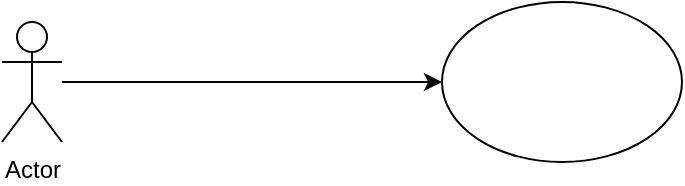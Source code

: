 <mxfile version="20.0.2" type="github">
  <diagram id="ZwTpmNyhu2WbToG7CqAA" name="Page-1">
    <mxGraphModel dx="1033" dy="656" grid="1" gridSize="10" guides="1" tooltips="1" connect="1" arrows="1" fold="1" page="1" pageScale="1" pageWidth="3300" pageHeight="4681" math="0" shadow="0">
      <root>
        <mxCell id="0" />
        <mxCell id="1" parent="0" />
        <mxCell id="fturPiieSPPKEX88rQwo-3" style="edgeStyle=orthogonalEdgeStyle;rounded=0;orthogonalLoop=1;jettySize=auto;html=1;" edge="1" parent="1" source="fturPiieSPPKEX88rQwo-1" target="fturPiieSPPKEX88rQwo-2">
          <mxGeometry relative="1" as="geometry" />
        </mxCell>
        <mxCell id="fturPiieSPPKEX88rQwo-1" value="Actor" style="shape=umlActor;verticalLabelPosition=bottom;verticalAlign=top;html=1;outlineConnect=0;" vertex="1" parent="1">
          <mxGeometry x="170" y="140" width="30" height="60" as="geometry" />
        </mxCell>
        <mxCell id="fturPiieSPPKEX88rQwo-2" value="" style="ellipse;whiteSpace=wrap;html=1;" vertex="1" parent="1">
          <mxGeometry x="390" y="130" width="120" height="80" as="geometry" />
        </mxCell>
      </root>
    </mxGraphModel>
  </diagram>
</mxfile>

